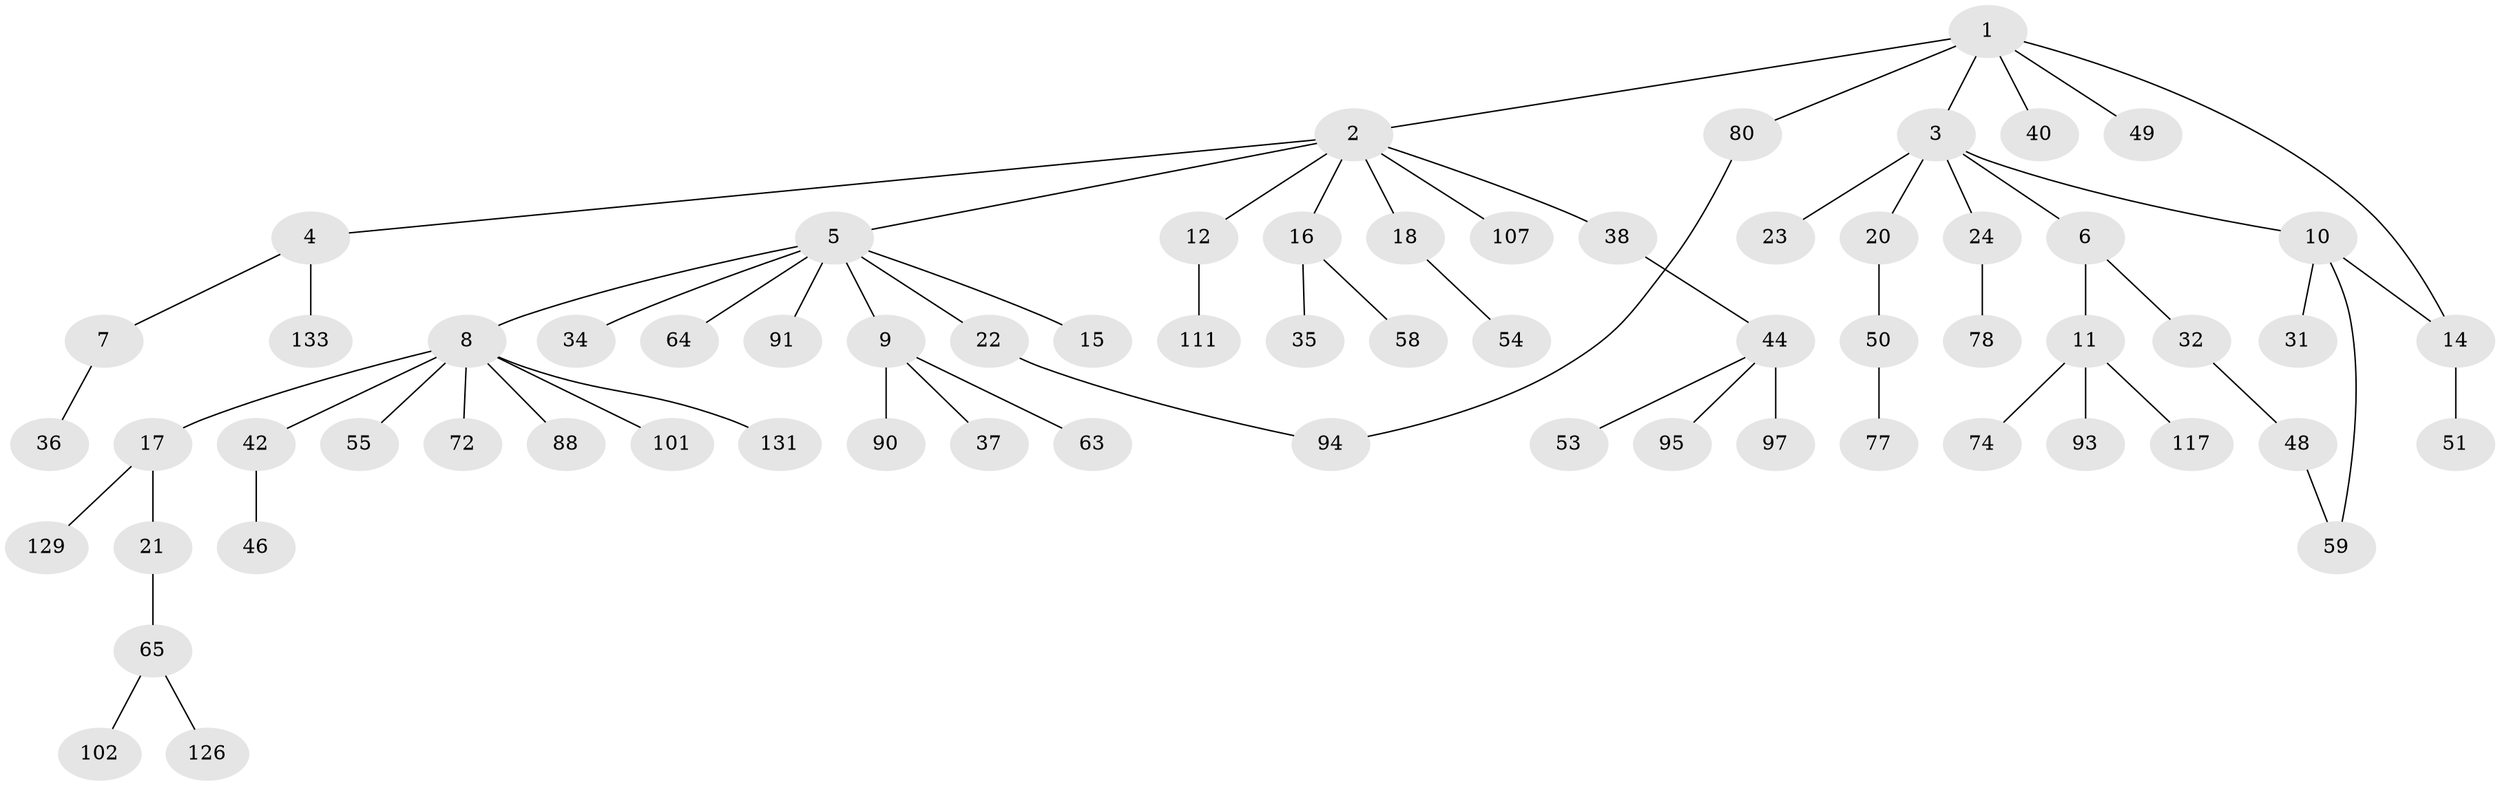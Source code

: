 // original degree distribution, {6: 0.015037593984962405, 8: 0.007518796992481203, 3: 0.15789473684210525, 9: 0.007518796992481203, 4: 0.06015037593984962, 2: 0.2556390977443609, 5: 0.022556390977443608, 1: 0.47368421052631576}
// Generated by graph-tools (version 1.1) at 2025/13/03/09/25 04:13:18]
// undirected, 66 vertices, 68 edges
graph export_dot {
graph [start="1"]
  node [color=gray90,style=filled];
  1;
  2;
  3;
  4;
  5 [super="+47"];
  6 [super="+28"];
  7;
  8 [super="+19"];
  9 [super="+25"];
  10 [super="+26+13+116"];
  11 [super="+29+115+30+56"];
  12 [super="+33"];
  14 [super="+89+41"];
  15 [super="+127"];
  16;
  17 [super="+71"];
  18;
  20 [super="+27+108"];
  21 [super="+69"];
  22 [super="+76+109"];
  23 [super="+99"];
  24;
  31 [super="+61"];
  32 [super="+82"];
  34 [super="+114+79"];
  35 [super="+104+60"];
  36;
  37 [super="+106"];
  38 [super="+87+84"];
  40;
  42;
  44 [super="+45"];
  46 [super="+70"];
  48;
  49;
  50;
  51;
  53;
  54 [super="+57"];
  55;
  58;
  59 [super="+83+62"];
  63;
  64 [super="+125"];
  65 [super="+73"];
  72;
  74 [super="+124"];
  77;
  78 [super="+86"];
  80 [super="+105"];
  88 [super="+120"];
  90 [super="+98"];
  91 [super="+128+103"];
  93;
  94;
  95;
  97;
  101;
  102;
  107;
  111 [super="+119"];
  117;
  126;
  129;
  131;
  133;
  1 -- 2;
  1 -- 3;
  1 -- 14;
  1 -- 40;
  1 -- 49;
  1 -- 80;
  2 -- 4;
  2 -- 5;
  2 -- 12;
  2 -- 16;
  2 -- 18;
  2 -- 38;
  2 -- 107;
  3 -- 6;
  3 -- 10;
  3 -- 20;
  3 -- 23;
  3 -- 24;
  4 -- 7;
  4 -- 133;
  5 -- 8;
  5 -- 9;
  5 -- 15;
  5 -- 22;
  5 -- 34;
  5 -- 64;
  5 -- 91;
  6 -- 11;
  6 -- 32;
  7 -- 36;
  8 -- 17;
  8 -- 42;
  8 -- 131;
  8 -- 101;
  8 -- 55;
  8 -- 88;
  8 -- 72;
  9 -- 37;
  9 -- 90;
  9 -- 63;
  10 -- 31;
  10 -- 59;
  10 -- 14;
  11 -- 74;
  11 -- 117;
  11 -- 93;
  12 -- 111;
  14 -- 51;
  16 -- 35;
  16 -- 58;
  17 -- 21;
  17 -- 129;
  18 -- 54;
  20 -- 50;
  21 -- 65;
  22 -- 94;
  24 -- 78;
  32 -- 48;
  38 -- 44;
  42 -- 46;
  44 -- 53;
  44 -- 97;
  44 -- 95;
  48 -- 59;
  50 -- 77;
  65 -- 102;
  65 -- 126;
  80 -- 94;
}
